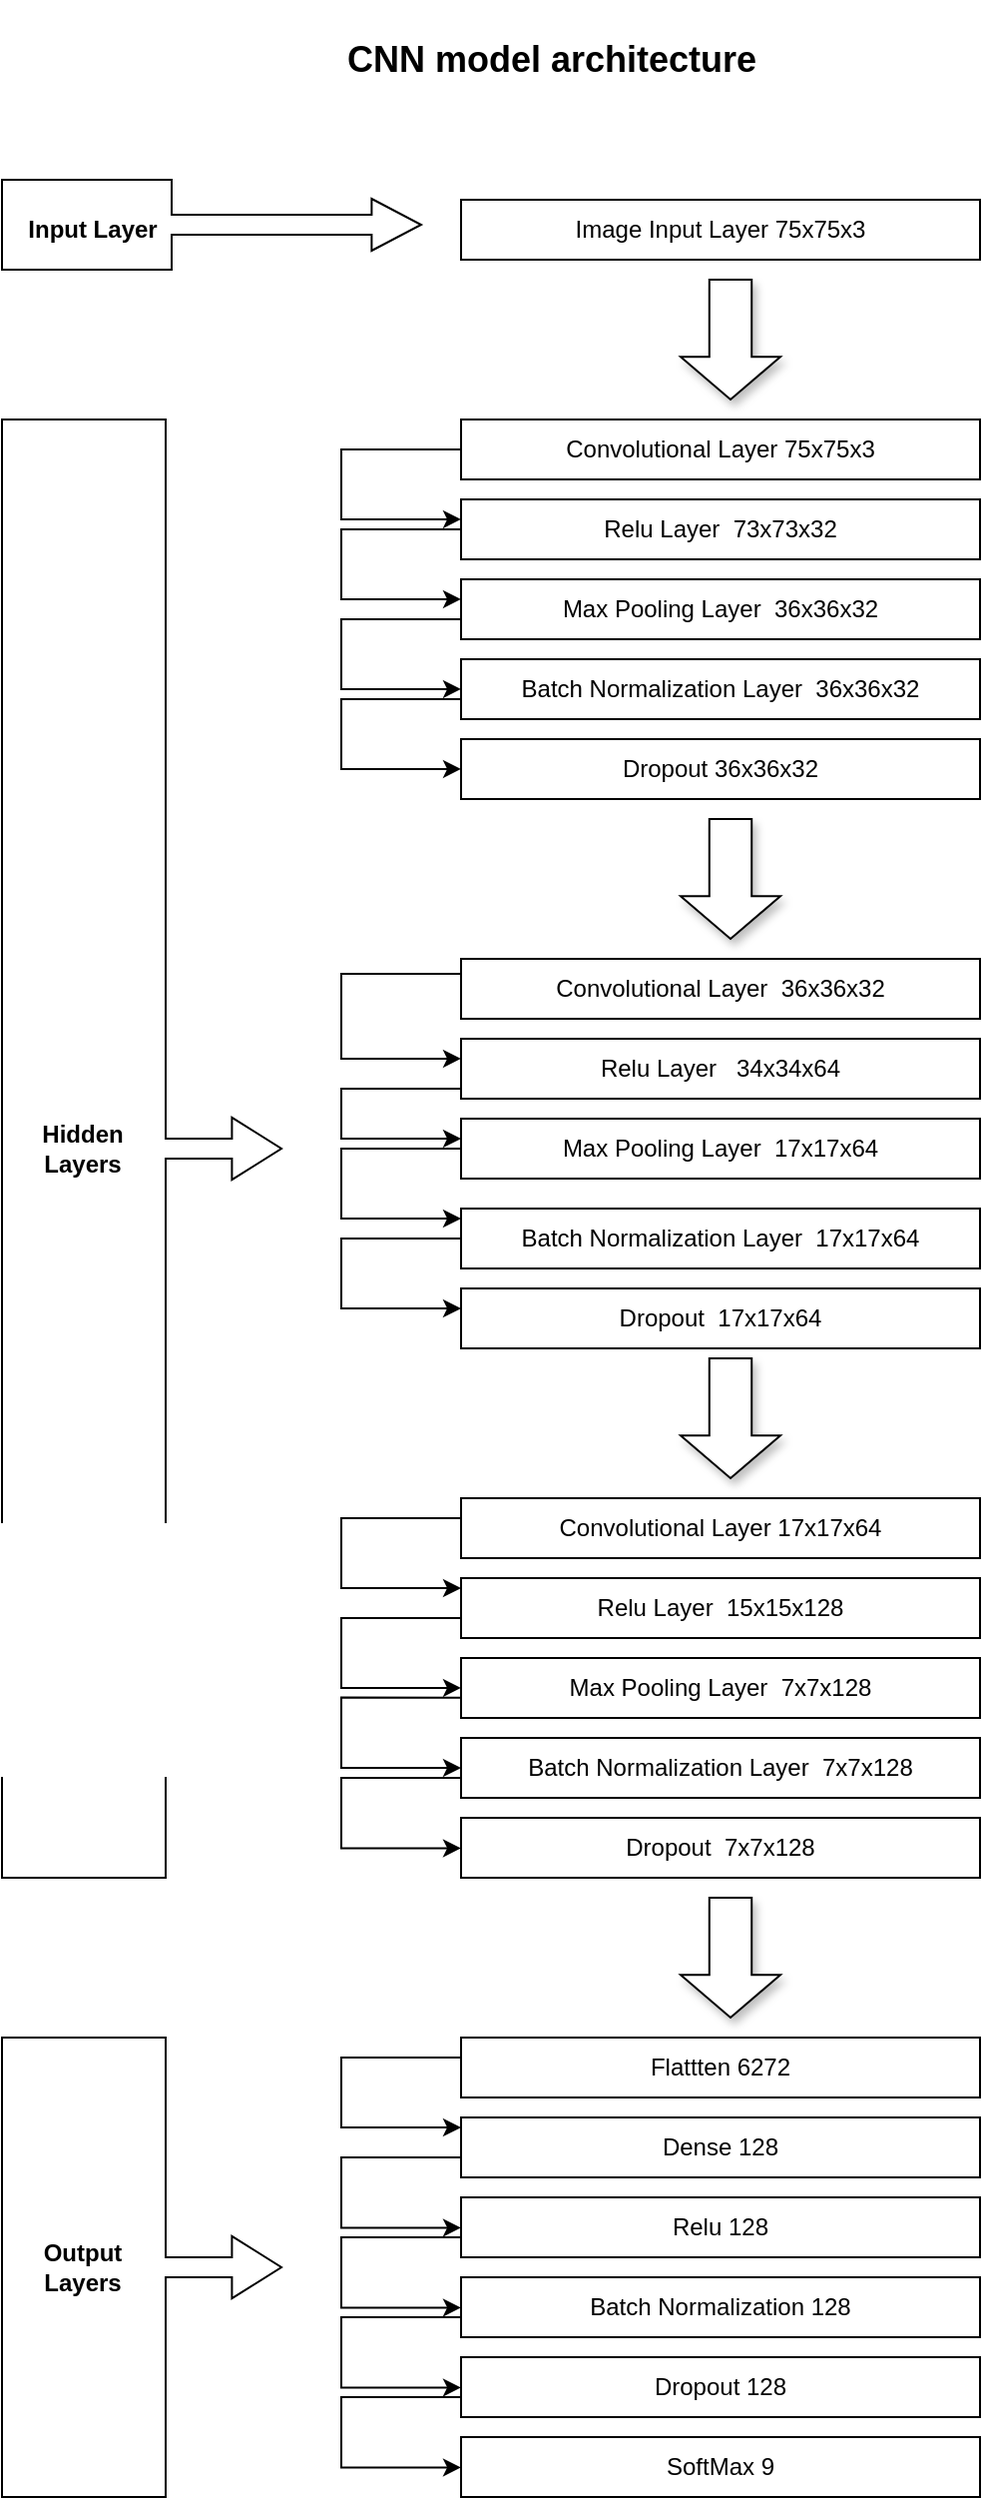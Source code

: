 <mxfile version="20.3.2" type="github">
  <diagram id="C5RBs43oDa-KdzZeNtuy" name="Page-1">
    <mxGraphModel dx="1240" dy="1883" grid="1" gridSize="10" guides="1" tooltips="1" connect="1" arrows="1" fold="1" page="1" pageScale="1" pageWidth="827" pageHeight="1169" math="0" shadow="0">
      <root>
        <mxCell id="WIyWlLk6GJQsqaUBKTNV-0" />
        <mxCell id="WIyWlLk6GJQsqaUBKTNV-1" parent="WIyWlLk6GJQsqaUBKTNV-0" />
        <mxCell id="-VXj3v_io8pPZTzsjLdz-0" value="Image Input Layer 75x75x3" style="rounded=0;whiteSpace=wrap;html=1;" parent="WIyWlLk6GJQsqaUBKTNV-1" vertex="1">
          <mxGeometry x="380" y="-180" width="260" height="30" as="geometry" />
        </mxCell>
        <mxCell id="op-U-nHdR2L2fIJVsVhb-22" style="edgeStyle=orthogonalEdgeStyle;rounded=0;orthogonalLoop=1;jettySize=auto;html=1;exitX=0;exitY=0.5;exitDx=0;exitDy=0;entryX=0;entryY=0.333;entryDx=0;entryDy=0;entryPerimeter=0;" edge="1" parent="WIyWlLk6GJQsqaUBKTNV-1" source="-VXj3v_io8pPZTzsjLdz-1" target="-VXj3v_io8pPZTzsjLdz-2">
          <mxGeometry relative="1" as="geometry">
            <mxPoint x="370" y="-20" as="targetPoint" />
            <Array as="points">
              <mxPoint x="320" y="-55" />
              <mxPoint x="320" y="-20" />
            </Array>
          </mxGeometry>
        </mxCell>
        <mxCell id="-VXj3v_io8pPZTzsjLdz-1" value="Convolutional Layer 75x75x3" style="rounded=0;whiteSpace=wrap;html=1;" parent="WIyWlLk6GJQsqaUBKTNV-1" vertex="1">
          <mxGeometry x="380" y="-70" width="260" height="30" as="geometry" />
        </mxCell>
        <mxCell id="op-U-nHdR2L2fIJVsVhb-23" style="edgeStyle=orthogonalEdgeStyle;rounded=0;orthogonalLoop=1;jettySize=auto;html=1;entryX=0;entryY=0.333;entryDx=0;entryDy=0;entryPerimeter=0;" edge="1" parent="WIyWlLk6GJQsqaUBKTNV-1" source="-VXj3v_io8pPZTzsjLdz-2" target="-VXj3v_io8pPZTzsjLdz-4">
          <mxGeometry relative="1" as="geometry">
            <mxPoint x="370" y="20" as="targetPoint" />
            <Array as="points">
              <mxPoint x="320" y="-15" />
              <mxPoint x="320" y="20" />
            </Array>
          </mxGeometry>
        </mxCell>
        <mxCell id="-VXj3v_io8pPZTzsjLdz-2" value="Relu Layer&amp;nbsp; 73x73x32" style="rounded=0;whiteSpace=wrap;html=1;" parent="WIyWlLk6GJQsqaUBKTNV-1" vertex="1">
          <mxGeometry x="380" y="-30" width="260" height="30" as="geometry" />
        </mxCell>
        <mxCell id="-VXj3v_io8pPZTzsjLdz-3" value="Batch Normalization Layer&amp;nbsp; 36x36x32" style="rounded=0;whiteSpace=wrap;html=1;" parent="WIyWlLk6GJQsqaUBKTNV-1" vertex="1">
          <mxGeometry x="380" y="50" width="260" height="30" as="geometry" />
        </mxCell>
        <mxCell id="-VXj3v_io8pPZTzsjLdz-4" value="Max Pooling Layer&amp;nbsp; 36x36x32" style="rounded=0;whiteSpace=wrap;html=1;" parent="WIyWlLk6GJQsqaUBKTNV-1" vertex="1">
          <mxGeometry x="380" y="10" width="260" height="30" as="geometry" />
        </mxCell>
        <mxCell id="-VXj3v_io8pPZTzsjLdz-19" value="Dropout 36x36x32" style="rounded=0;whiteSpace=wrap;html=1;" parent="WIyWlLk6GJQsqaUBKTNV-1" vertex="1">
          <mxGeometry x="380" y="90" width="260" height="30" as="geometry" />
        </mxCell>
        <mxCell id="op-U-nHdR2L2fIJVsVhb-28" style="edgeStyle=orthogonalEdgeStyle;rounded=0;orthogonalLoop=1;jettySize=auto;html=1;exitX=0;exitY=0.25;exitDx=0;exitDy=0;entryX=0;entryY=0.333;entryDx=0;entryDy=0;entryPerimeter=0;" edge="1" parent="WIyWlLk6GJQsqaUBKTNV-1" source="-VXj3v_io8pPZTzsjLdz-20" target="-VXj3v_io8pPZTzsjLdz-21">
          <mxGeometry relative="1" as="geometry">
            <Array as="points">
              <mxPoint x="320" y="208" />
              <mxPoint x="320" y="250" />
            </Array>
          </mxGeometry>
        </mxCell>
        <mxCell id="-VXj3v_io8pPZTzsjLdz-20" value="Convolutional Layer&amp;nbsp; 36x36x32" style="rounded=0;whiteSpace=wrap;html=1;" parent="WIyWlLk6GJQsqaUBKTNV-1" vertex="1">
          <mxGeometry x="380" y="200" width="260" height="30" as="geometry" />
        </mxCell>
        <mxCell id="-VXj3v_io8pPZTzsjLdz-21" value="Relu Layer&amp;nbsp; &amp;nbsp;34x34x64" style="rounded=0;whiteSpace=wrap;html=1;" parent="WIyWlLk6GJQsqaUBKTNV-1" vertex="1">
          <mxGeometry x="380" y="240" width="260" height="30" as="geometry" />
        </mxCell>
        <mxCell id="-VXj3v_io8pPZTzsjLdz-22" value="Batch Normalization Layer&amp;nbsp; 17x17x64" style="rounded=0;whiteSpace=wrap;html=1;" parent="WIyWlLk6GJQsqaUBKTNV-1" vertex="1">
          <mxGeometry x="380" y="325" width="260" height="30" as="geometry" />
        </mxCell>
        <mxCell id="op-U-nHdR2L2fIJVsVhb-38" style="edgeStyle=orthogonalEdgeStyle;rounded=0;orthogonalLoop=1;jettySize=auto;html=1;exitX=0;exitY=0.5;exitDx=0;exitDy=0;entryX=0;entryY=0.167;entryDx=0;entryDy=0;entryPerimeter=0;" edge="1" parent="WIyWlLk6GJQsqaUBKTNV-1" source="-VXj3v_io8pPZTzsjLdz-23" target="-VXj3v_io8pPZTzsjLdz-22">
          <mxGeometry relative="1" as="geometry">
            <mxPoint x="320" y="330" as="targetPoint" />
            <Array as="points">
              <mxPoint x="320" y="295" />
              <mxPoint x="320" y="330" />
            </Array>
          </mxGeometry>
        </mxCell>
        <mxCell id="-VXj3v_io8pPZTzsjLdz-23" value="Max Pooling Layer&amp;nbsp; 17x17x64" style="rounded=0;whiteSpace=wrap;html=1;" parent="WIyWlLk6GJQsqaUBKTNV-1" vertex="1">
          <mxGeometry x="380" y="280" width="260" height="30" as="geometry" />
        </mxCell>
        <mxCell id="-VXj3v_io8pPZTzsjLdz-24" value="Dropout&amp;nbsp; 17x17x64" style="rounded=0;whiteSpace=wrap;html=1;" parent="WIyWlLk6GJQsqaUBKTNV-1" vertex="1">
          <mxGeometry x="380" y="365" width="260" height="30" as="geometry" />
        </mxCell>
        <mxCell id="-VXj3v_io8pPZTzsjLdz-25" value="Convolutional Layer 17x17x64" style="rounded=0;whiteSpace=wrap;html=1;" parent="WIyWlLk6GJQsqaUBKTNV-1" vertex="1">
          <mxGeometry x="380" y="470" width="260" height="30" as="geometry" />
        </mxCell>
        <mxCell id="-VXj3v_io8pPZTzsjLdz-26" value="Relu Layer&amp;nbsp; 15x15x128" style="rounded=0;whiteSpace=wrap;html=1;" parent="WIyWlLk6GJQsqaUBKTNV-1" vertex="1">
          <mxGeometry x="380" y="510" width="260" height="30" as="geometry" />
        </mxCell>
        <mxCell id="-VXj3v_io8pPZTzsjLdz-27" value="Batch Normalization Layer&amp;nbsp; 7x7x128" style="rounded=0;whiteSpace=wrap;html=1;" parent="WIyWlLk6GJQsqaUBKTNV-1" vertex="1">
          <mxGeometry x="380" y="590" width="260" height="30" as="geometry" />
        </mxCell>
        <mxCell id="-VXj3v_io8pPZTzsjLdz-28" value="Max Pooling Layer&amp;nbsp; 7x7x128" style="rounded=0;whiteSpace=wrap;html=1;" parent="WIyWlLk6GJQsqaUBKTNV-1" vertex="1">
          <mxGeometry x="380" y="550" width="260" height="30" as="geometry" />
        </mxCell>
        <mxCell id="-VXj3v_io8pPZTzsjLdz-29" value="Dropout&amp;nbsp; 7x7x128" style="rounded=0;whiteSpace=wrap;html=1;" parent="WIyWlLk6GJQsqaUBKTNV-1" vertex="1">
          <mxGeometry x="380" y="630" width="260" height="30" as="geometry" />
        </mxCell>
        <mxCell id="-VXj3v_io8pPZTzsjLdz-30" value="Flattten 6272" style="rounded=0;whiteSpace=wrap;html=1;" parent="WIyWlLk6GJQsqaUBKTNV-1" vertex="1">
          <mxGeometry x="380" y="740" width="260" height="30" as="geometry" />
        </mxCell>
        <mxCell id="-VXj3v_io8pPZTzsjLdz-31" value="Dense 128" style="rounded=0;whiteSpace=wrap;html=1;" parent="WIyWlLk6GJQsqaUBKTNV-1" vertex="1">
          <mxGeometry x="380" y="780" width="260" height="30" as="geometry" />
        </mxCell>
        <mxCell id="-VXj3v_io8pPZTzsjLdz-32" value="Relu 128" style="rounded=0;whiteSpace=wrap;html=1;" parent="WIyWlLk6GJQsqaUBKTNV-1" vertex="1">
          <mxGeometry x="380" y="820" width="260" height="30" as="geometry" />
        </mxCell>
        <mxCell id="-VXj3v_io8pPZTzsjLdz-33" value="Batch Normalization 128" style="rounded=0;whiteSpace=wrap;html=1;" parent="WIyWlLk6GJQsqaUBKTNV-1" vertex="1">
          <mxGeometry x="380" y="860" width="260" height="30" as="geometry" />
        </mxCell>
        <mxCell id="-VXj3v_io8pPZTzsjLdz-34" value="Dropout 128" style="rounded=0;whiteSpace=wrap;html=1;" parent="WIyWlLk6GJQsqaUBKTNV-1" vertex="1">
          <mxGeometry x="380" y="900" width="260" height="30" as="geometry" />
        </mxCell>
        <mxCell id="-VXj3v_io8pPZTzsjLdz-35" value="SoftMax 9" style="rounded=0;whiteSpace=wrap;html=1;" parent="WIyWlLk6GJQsqaUBKTNV-1" vertex="1">
          <mxGeometry x="380" y="940" width="260" height="30" as="geometry" />
        </mxCell>
        <mxCell id="op-U-nHdR2L2fIJVsVhb-0" value="" style="html=1;shadow=0;dashed=0;align=left;verticalAlign=middle;shape=mxgraph.arrows2.calloutArrow;dy=5;dx=24.8;notch=85;arrowHead=8;" vertex="1" parent="WIyWlLk6GJQsqaUBKTNV-1">
          <mxGeometry x="150" y="-190" width="210" height="45" as="geometry" />
        </mxCell>
        <mxCell id="op-U-nHdR2L2fIJVsVhb-7" value="" style="html=1;shadow=0;dashed=0;align=left;verticalAlign=middle;shape=mxgraph.arrows2.calloutArrow;dy=5;dx=24.8;notch=82;arrowHead=10.6;" vertex="1" parent="WIyWlLk6GJQsqaUBKTNV-1">
          <mxGeometry x="150" y="-70" width="140" height="730" as="geometry" />
        </mxCell>
        <mxCell id="op-U-nHdR2L2fIJVsVhb-10" value="&lt;div style=&quot;&quot;&gt;&lt;br&gt;&lt;/div&gt;" style="html=1;shadow=0;dashed=0;align=left;verticalAlign=middle;shape=mxgraph.arrows2.calloutArrow;dy=5;dx=24.8;notch=82;arrowHead=10.6;" vertex="1" parent="WIyWlLk6GJQsqaUBKTNV-1">
          <mxGeometry x="150" y="740" width="140" height="230" as="geometry" />
        </mxCell>
        <mxCell id="op-U-nHdR2L2fIJVsVhb-12" value="" style="shape=singleArrow;direction=south;whiteSpace=wrap;html=1;shadow=1;arrowWidth=0.424;arrowSize=0.357;" vertex="1" parent="WIyWlLk6GJQsqaUBKTNV-1">
          <mxGeometry x="490" y="-140" width="50" height="60" as="geometry" />
        </mxCell>
        <mxCell id="op-U-nHdR2L2fIJVsVhb-13" value="" style="shape=singleArrow;direction=south;whiteSpace=wrap;html=1;shadow=1;arrowWidth=0.424;arrowSize=0.357;" vertex="1" parent="WIyWlLk6GJQsqaUBKTNV-1">
          <mxGeometry x="490" y="130" width="50" height="60" as="geometry" />
        </mxCell>
        <mxCell id="op-U-nHdR2L2fIJVsVhb-14" value="" style="shape=singleArrow;direction=south;whiteSpace=wrap;html=1;shadow=1;arrowWidth=0.424;arrowSize=0.357;" vertex="1" parent="WIyWlLk6GJQsqaUBKTNV-1">
          <mxGeometry x="490" y="670" width="50" height="60" as="geometry" />
        </mxCell>
        <mxCell id="op-U-nHdR2L2fIJVsVhb-17" value="" style="shape=singleArrow;direction=south;whiteSpace=wrap;html=1;shadow=1;arrowWidth=0.424;arrowSize=0.357;" vertex="1" parent="WIyWlLk6GJQsqaUBKTNV-1">
          <mxGeometry x="490" y="400" width="50" height="60" as="geometry" />
        </mxCell>
        <mxCell id="op-U-nHdR2L2fIJVsVhb-25" style="edgeStyle=orthogonalEdgeStyle;rounded=0;orthogonalLoop=1;jettySize=auto;html=1;entryX=0;entryY=0.333;entryDx=0;entryDy=0;entryPerimeter=0;" edge="1" parent="WIyWlLk6GJQsqaUBKTNV-1">
          <mxGeometry relative="1" as="geometry">
            <mxPoint x="380" y="64.99" as="targetPoint" />
            <mxPoint x="380" y="30" as="sourcePoint" />
            <Array as="points">
              <mxPoint x="320" y="30" />
              <mxPoint x="320" y="65" />
            </Array>
          </mxGeometry>
        </mxCell>
        <mxCell id="op-U-nHdR2L2fIJVsVhb-26" style="edgeStyle=orthogonalEdgeStyle;rounded=0;orthogonalLoop=1;jettySize=auto;html=1;entryX=0;entryY=0.333;entryDx=0;entryDy=0;entryPerimeter=0;" edge="1" parent="WIyWlLk6GJQsqaUBKTNV-1">
          <mxGeometry relative="1" as="geometry">
            <mxPoint x="380" y="104.99" as="targetPoint" />
            <mxPoint x="380" y="70" as="sourcePoint" />
            <Array as="points">
              <mxPoint x="320" y="70" />
              <mxPoint x="320" y="105" />
            </Array>
          </mxGeometry>
        </mxCell>
        <mxCell id="op-U-nHdR2L2fIJVsVhb-35" style="edgeStyle=orthogonalEdgeStyle;rounded=0;orthogonalLoop=1;jettySize=auto;html=1;exitX=0;exitY=0.5;exitDx=0;exitDy=0;entryX=0;entryY=0;entryDx=0;entryDy=0;" edge="1" parent="WIyWlLk6GJQsqaUBKTNV-1">
          <mxGeometry relative="1" as="geometry">
            <mxPoint x="380.0" y="290" as="targetPoint" />
            <mxPoint x="380" y="265" as="sourcePoint" />
            <Array as="points">
              <mxPoint x="320" y="265" />
              <mxPoint x="320" y="290" />
            </Array>
          </mxGeometry>
        </mxCell>
        <mxCell id="op-U-nHdR2L2fIJVsVhb-40" style="edgeStyle=orthogonalEdgeStyle;rounded=0;orthogonalLoop=1;jettySize=auto;html=1;exitX=0;exitY=0.5;exitDx=0;exitDy=0;entryX=0;entryY=0.167;entryDx=0;entryDy=0;entryPerimeter=0;" edge="1" parent="WIyWlLk6GJQsqaUBKTNV-1">
          <mxGeometry relative="1" as="geometry">
            <mxPoint x="380" y="375.01" as="targetPoint" />
            <mxPoint x="380" y="340" as="sourcePoint" />
            <Array as="points">
              <mxPoint x="320" y="340" />
              <mxPoint x="320" y="375" />
            </Array>
          </mxGeometry>
        </mxCell>
        <mxCell id="op-U-nHdR2L2fIJVsVhb-43" style="edgeStyle=orthogonalEdgeStyle;rounded=0;orthogonalLoop=1;jettySize=auto;html=1;exitX=0;exitY=0.5;exitDx=0;exitDy=0;entryX=0;entryY=0.167;entryDx=0;entryDy=0;entryPerimeter=0;" edge="1" parent="WIyWlLk6GJQsqaUBKTNV-1">
          <mxGeometry relative="1" as="geometry">
            <mxPoint x="380" y="515.01" as="targetPoint" />
            <mxPoint x="380" y="480.0" as="sourcePoint" />
            <Array as="points">
              <mxPoint x="320" y="480" />
              <mxPoint x="320" y="515" />
            </Array>
          </mxGeometry>
        </mxCell>
        <mxCell id="op-U-nHdR2L2fIJVsVhb-46" style="edgeStyle=orthogonalEdgeStyle;rounded=0;orthogonalLoop=1;jettySize=auto;html=1;entryX=0;entryY=0.333;entryDx=0;entryDy=0;entryPerimeter=0;" edge="1" parent="WIyWlLk6GJQsqaUBKTNV-1">
          <mxGeometry relative="1" as="geometry">
            <mxPoint x="380" y="564.99" as="targetPoint" />
            <mxPoint x="380" y="530" as="sourcePoint" />
            <Array as="points">
              <mxPoint x="320" y="530" />
              <mxPoint x="320" y="565" />
            </Array>
          </mxGeometry>
        </mxCell>
        <mxCell id="op-U-nHdR2L2fIJVsVhb-47" style="edgeStyle=orthogonalEdgeStyle;rounded=0;orthogonalLoop=1;jettySize=auto;html=1;exitX=0;exitY=0.661;exitDx=0;exitDy=0;entryX=0;entryY=0.5;entryDx=0;entryDy=0;exitPerimeter=0;" edge="1" parent="WIyWlLk6GJQsqaUBKTNV-1" source="-VXj3v_io8pPZTzsjLdz-28" target="-VXj3v_io8pPZTzsjLdz-27">
          <mxGeometry relative="1" as="geometry">
            <mxPoint x="370.0" y="605" as="targetPoint" />
            <mxPoint x="370" y="580" as="sourcePoint" />
            <Array as="points">
              <mxPoint x="320" y="570" />
              <mxPoint x="320" y="605" />
            </Array>
          </mxGeometry>
        </mxCell>
        <mxCell id="op-U-nHdR2L2fIJVsVhb-48" style="edgeStyle=orthogonalEdgeStyle;rounded=0;orthogonalLoop=1;jettySize=auto;html=1;exitX=0;exitY=0.661;exitDx=0;exitDy=0;entryX=0;entryY=0.5;entryDx=0;entryDy=0;exitPerimeter=0;" edge="1" parent="WIyWlLk6GJQsqaUBKTNV-1">
          <mxGeometry relative="1" as="geometry">
            <mxPoint x="380" y="645.21" as="targetPoint" />
            <mxPoint x="380" y="610.04" as="sourcePoint" />
            <Array as="points">
              <mxPoint x="320" y="610.21" />
              <mxPoint x="320" y="645.21" />
            </Array>
          </mxGeometry>
        </mxCell>
        <mxCell id="op-U-nHdR2L2fIJVsVhb-49" style="edgeStyle=orthogonalEdgeStyle;rounded=0;orthogonalLoop=1;jettySize=auto;html=1;exitX=0;exitY=0.5;exitDx=0;exitDy=0;entryX=0;entryY=0.167;entryDx=0;entryDy=0;entryPerimeter=0;" edge="1" parent="WIyWlLk6GJQsqaUBKTNV-1">
          <mxGeometry relative="1" as="geometry">
            <mxPoint x="380" y="785.01" as="targetPoint" />
            <mxPoint x="380" y="750" as="sourcePoint" />
            <Array as="points">
              <mxPoint x="320" y="750" />
              <mxPoint x="320" y="785" />
            </Array>
          </mxGeometry>
        </mxCell>
        <mxCell id="op-U-nHdR2L2fIJVsVhb-51" style="edgeStyle=orthogonalEdgeStyle;rounded=0;orthogonalLoop=1;jettySize=auto;html=1;exitX=0;exitY=0.661;exitDx=0;exitDy=0;entryX=0;entryY=0.5;entryDx=0;entryDy=0;exitPerimeter=0;" edge="1" parent="WIyWlLk6GJQsqaUBKTNV-1">
          <mxGeometry relative="1" as="geometry">
            <mxPoint x="380" y="835.21" as="targetPoint" />
            <mxPoint x="380" y="800.04" as="sourcePoint" />
            <Array as="points">
              <mxPoint x="320" y="800.21" />
              <mxPoint x="320" y="835.21" />
            </Array>
          </mxGeometry>
        </mxCell>
        <mxCell id="op-U-nHdR2L2fIJVsVhb-52" style="edgeStyle=orthogonalEdgeStyle;rounded=0;orthogonalLoop=1;jettySize=auto;html=1;exitX=0;exitY=0.661;exitDx=0;exitDy=0;entryX=0;entryY=0.5;entryDx=0;entryDy=0;exitPerimeter=0;" edge="1" parent="WIyWlLk6GJQsqaUBKTNV-1">
          <mxGeometry relative="1" as="geometry">
            <mxPoint x="380" y="875.21" as="targetPoint" />
            <mxPoint x="380" y="840.04" as="sourcePoint" />
            <Array as="points">
              <mxPoint x="320" y="840.21" />
              <mxPoint x="320" y="875.21" />
            </Array>
          </mxGeometry>
        </mxCell>
        <mxCell id="op-U-nHdR2L2fIJVsVhb-53" style="edgeStyle=orthogonalEdgeStyle;rounded=0;orthogonalLoop=1;jettySize=auto;html=1;exitX=0;exitY=0.661;exitDx=0;exitDy=0;entryX=0;entryY=0.5;entryDx=0;entryDy=0;exitPerimeter=0;" edge="1" parent="WIyWlLk6GJQsqaUBKTNV-1">
          <mxGeometry relative="1" as="geometry">
            <mxPoint x="380" y="915.21" as="targetPoint" />
            <mxPoint x="380" y="880.04" as="sourcePoint" />
            <Array as="points">
              <mxPoint x="320" y="880.21" />
              <mxPoint x="320" y="915.21" />
            </Array>
          </mxGeometry>
        </mxCell>
        <mxCell id="op-U-nHdR2L2fIJVsVhb-54" style="edgeStyle=orthogonalEdgeStyle;rounded=0;orthogonalLoop=1;jettySize=auto;html=1;exitX=0;exitY=0.661;exitDx=0;exitDy=0;entryX=0;entryY=0.5;entryDx=0;entryDy=0;exitPerimeter=0;" edge="1" parent="WIyWlLk6GJQsqaUBKTNV-1">
          <mxGeometry relative="1" as="geometry">
            <mxPoint x="380" y="955.21" as="targetPoint" />
            <mxPoint x="380" y="920.04" as="sourcePoint" />
            <Array as="points">
              <mxPoint x="320" y="920.21" />
              <mxPoint x="320" y="955.21" />
            </Array>
          </mxGeometry>
        </mxCell>
        <mxCell id="op-U-nHdR2L2fIJVsVhb-55" value="&lt;h2&gt;&lt;b&gt;CNN model architecture&lt;/b&gt;&lt;/h2&gt;" style="text;html=1;align=center;verticalAlign=middle;resizable=0;points=[];autosize=1;strokeColor=none;fillColor=none;" vertex="1" parent="WIyWlLk6GJQsqaUBKTNV-1">
          <mxGeometry x="310" y="-280" width="230" height="60" as="geometry" />
        </mxCell>
        <mxCell id="op-U-nHdR2L2fIJVsVhb-56" value="&lt;b&gt;Input Layer&lt;/b&gt;" style="text;html=1;align=center;verticalAlign=middle;resizable=0;points=[];autosize=1;strokeColor=none;fillColor=none;" vertex="1" parent="WIyWlLk6GJQsqaUBKTNV-1">
          <mxGeometry x="150" y="-180" width="90" height="30" as="geometry" />
        </mxCell>
        <mxCell id="op-U-nHdR2L2fIJVsVhb-57" value="&lt;b&gt;Hidden&lt;br&gt;Layers&lt;/b&gt;" style="text;html=1;align=center;verticalAlign=middle;resizable=0;points=[];autosize=1;strokeColor=none;fillColor=none;" vertex="1" parent="WIyWlLk6GJQsqaUBKTNV-1">
          <mxGeometry x="160" y="275" width="60" height="40" as="geometry" />
        </mxCell>
        <mxCell id="op-U-nHdR2L2fIJVsVhb-58" value="&lt;b&gt;Output &lt;br&gt;Layers&lt;/b&gt;" style="text;html=1;align=center;verticalAlign=middle;resizable=0;points=[];autosize=1;strokeColor=none;fillColor=none;" vertex="1" parent="WIyWlLk6GJQsqaUBKTNV-1">
          <mxGeometry x="160" y="835" width="60" height="40" as="geometry" />
        </mxCell>
      </root>
    </mxGraphModel>
  </diagram>
</mxfile>
